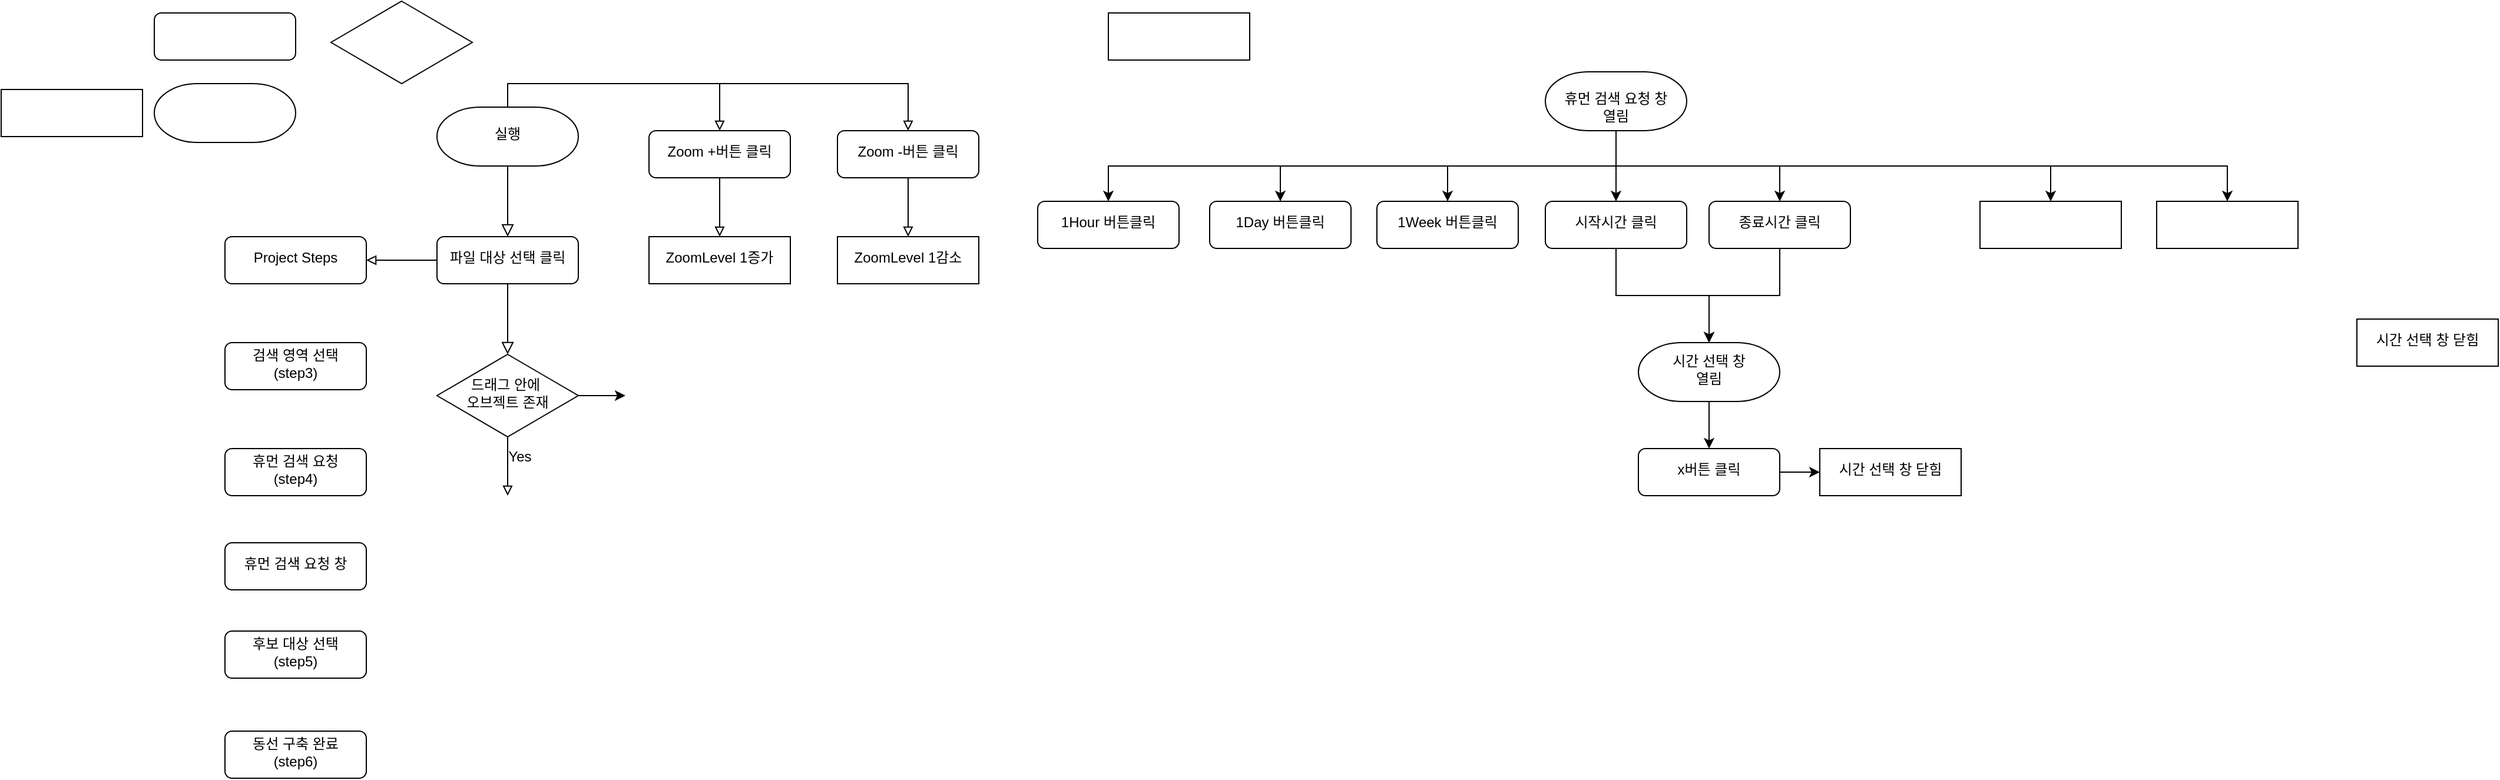 <mxfile version="24.7.7">
  <diagram id="C5RBs43oDa-KdzZeNtuy" name="Page-1">
    <mxGraphModel dx="3236" dy="1332" grid="1" gridSize="10" guides="1" tooltips="1" connect="1" arrows="1" fold="1" page="1" pageScale="1" pageWidth="827" pageHeight="1169" math="0" shadow="0">
      <root>
        <mxCell id="WIyWlLk6GJQsqaUBKTNV-0" />
        <mxCell id="WIyWlLk6GJQsqaUBKTNV-1" parent="WIyWlLk6GJQsqaUBKTNV-0" />
        <mxCell id="WIyWlLk6GJQsqaUBKTNV-2" value="" style="rounded=0;html=1;jettySize=auto;orthogonalLoop=1;fontSize=11;endArrow=block;endFill=0;endSize=8;strokeWidth=1;shadow=0;labelBackgroundColor=none;edgeStyle=orthogonalEdgeStyle;entryX=0.5;entryY=0;entryDx=0;entryDy=0;exitX=0.5;exitY=1;exitDx=0;exitDy=0;exitPerimeter=0;" parent="WIyWlLk6GJQsqaUBKTNV-1" source="2YxlZd93tx3mGEonH2gu-40" target="2YxlZd93tx3mGEonH2gu-3" edge="1">
          <mxGeometry relative="1" as="geometry">
            <mxPoint x="420" y="140" as="sourcePoint" />
            <mxPoint x="420" y="190" as="targetPoint" />
          </mxGeometry>
        </mxCell>
        <mxCell id="2YxlZd93tx3mGEonH2gu-38" style="edgeStyle=orthogonalEdgeStyle;rounded=0;orthogonalLoop=1;jettySize=auto;html=1;entryX=0.5;entryY=0;entryDx=0;entryDy=0;fontFamily=Helvetica;fontSize=12;fontColor=default;exitX=0.5;exitY=0;exitDx=0;exitDy=0;endArrow=block;endFill=0;exitPerimeter=0;" edge="1" parent="WIyWlLk6GJQsqaUBKTNV-1" source="2YxlZd93tx3mGEonH2gu-40" target="2YxlZd93tx3mGEonH2gu-22">
          <mxGeometry relative="1" as="geometry">
            <mxPoint x="420" y="100" as="sourcePoint" />
          </mxGeometry>
        </mxCell>
        <mxCell id="2YxlZd93tx3mGEonH2gu-39" style="edgeStyle=orthogonalEdgeStyle;rounded=0;orthogonalLoop=1;jettySize=auto;html=1;entryX=0.5;entryY=0;entryDx=0;entryDy=0;fontFamily=Helvetica;fontSize=12;fontColor=default;exitX=0.5;exitY=0;exitDx=0;exitDy=0;endArrow=block;endFill=0;exitPerimeter=0;" edge="1" parent="WIyWlLk6GJQsqaUBKTNV-1" source="2YxlZd93tx3mGEonH2gu-40" target="2YxlZd93tx3mGEonH2gu-31">
          <mxGeometry relative="1" as="geometry">
            <mxPoint x="420" y="100" as="sourcePoint" />
          </mxGeometry>
        </mxCell>
        <mxCell id="WIyWlLk6GJQsqaUBKTNV-4" value="" style="rounded=0;html=1;jettySize=auto;orthogonalLoop=1;fontSize=11;endArrow=block;endFill=0;endSize=8;strokeWidth=1;shadow=0;labelBackgroundColor=none;edgeStyle=orthogonalEdgeStyle;exitX=0.5;exitY=1;exitDx=0;exitDy=0;entryX=0.5;entryY=0;entryDx=0;entryDy=0;" parent="WIyWlLk6GJQsqaUBKTNV-1" source="2YxlZd93tx3mGEonH2gu-3" target="2YxlZd93tx3mGEonH2gu-7" edge="1">
          <mxGeometry y="20" relative="1" as="geometry">
            <mxPoint as="offset" />
            <mxPoint x="420" y="270" as="sourcePoint" />
            <mxPoint x="420" y="320" as="targetPoint" />
          </mxGeometry>
        </mxCell>
        <mxCell id="2YxlZd93tx3mGEonH2gu-2" value="" style="edgeStyle=orthogonalEdgeStyle;rounded=0;orthogonalLoop=1;jettySize=auto;endArrow=block;endFill=0;html=1;fontStyle=0;labelBackgroundColor=none;exitX=0;exitY=0.5;exitDx=0;exitDy=0;entryX=1;entryY=0.5;entryDx=0;entryDy=0;" edge="1" parent="WIyWlLk6GJQsqaUBKTNV-1" source="2YxlZd93tx3mGEonH2gu-3" target="2YxlZd93tx3mGEonH2gu-5">
          <mxGeometry x="-0.01" y="9" relative="1" as="geometry">
            <mxPoint x="300" y="229.85" as="targetPoint" />
            <mxPoint x="350" y="229.85" as="sourcePoint" />
            <mxPoint as="offset" />
          </mxGeometry>
        </mxCell>
        <mxCell id="2YxlZd93tx3mGEonH2gu-3" value="파일 대상 선택 클릭" style="rounded=1;whiteSpace=wrap;html=1;shadow=0;strokeColor=default;strokeWidth=1;align=center;verticalAlign=middle;spacingTop=-4;spacing=6;fontFamily=Helvetica;fontSize=12;fontColor=default;fillColor=default;" vertex="1" parent="WIyWlLk6GJQsqaUBKTNV-1">
          <mxGeometry x="360" y="210" width="120" height="40" as="geometry" />
        </mxCell>
        <mxCell id="2YxlZd93tx3mGEonH2gu-5" value="Project Steps" style="rounded=1;whiteSpace=wrap;html=1;shadow=0;strokeColor=default;strokeWidth=1;align=center;verticalAlign=middle;spacingTop=-4;spacing=6;fontFamily=Helvetica;fontSize=12;fontColor=default;fillColor=default;" vertex="1" parent="WIyWlLk6GJQsqaUBKTNV-1">
          <mxGeometry x="180" y="210" width="120" height="40" as="geometry" />
        </mxCell>
        <mxCell id="2YxlZd93tx3mGEonH2gu-8" style="edgeStyle=orthogonalEdgeStyle;rounded=0;orthogonalLoop=1;jettySize=auto;html=1;fontFamily=Helvetica;fontSize=12;fontColor=default;endArrow=block;endFill=0;labelBackgroundColor=none;" edge="1" parent="WIyWlLk6GJQsqaUBKTNV-1" source="2YxlZd93tx3mGEonH2gu-7">
          <mxGeometry relative="1" as="geometry">
            <mxPoint x="420.0" y="430" as="targetPoint" />
          </mxGeometry>
        </mxCell>
        <mxCell id="2YxlZd93tx3mGEonH2gu-9" value="Yes" style="edgeLabel;html=1;align=center;verticalAlign=middle;resizable=0;points=[];shadow=0;strokeColor=default;strokeWidth=1;spacingTop=-4;spacing=6;fontFamily=Helvetica;fontSize=12;fontColor=default;fillColor=default;" vertex="1" connectable="0" parent="2YxlZd93tx3mGEonH2gu-8">
          <mxGeometry x="-0.246" y="-2" relative="1" as="geometry">
            <mxPoint x="12" as="offset" />
          </mxGeometry>
        </mxCell>
        <mxCell id="2YxlZd93tx3mGEonH2gu-10" style="edgeStyle=orthogonalEdgeStyle;rounded=0;orthogonalLoop=1;jettySize=auto;html=1;fontFamily=Helvetica;fontSize=12;fontColor=default;" edge="1" parent="WIyWlLk6GJQsqaUBKTNV-1" source="2YxlZd93tx3mGEonH2gu-7">
          <mxGeometry relative="1" as="geometry">
            <mxPoint x="520" y="345" as="targetPoint" />
          </mxGeometry>
        </mxCell>
        <mxCell id="2YxlZd93tx3mGEonH2gu-7" value="드래그 안에&amp;nbsp;&lt;div&gt;오브젝트 존재&lt;/div&gt;" style="rhombus;whiteSpace=wrap;html=1;shadow=0;strokeColor=default;strokeWidth=1;align=center;verticalAlign=middle;spacingTop=-4;spacing=6;fontFamily=Helvetica;fontSize=12;fontColor=default;fillColor=default;" vertex="1" parent="WIyWlLk6GJQsqaUBKTNV-1">
          <mxGeometry x="360" y="310" width="120" height="70" as="geometry" />
        </mxCell>
        <mxCell id="2YxlZd93tx3mGEonH2gu-11" value="검색 영역 선택(step3)" style="rounded=1;whiteSpace=wrap;html=1;shadow=0;strokeColor=default;strokeWidth=1;align=center;verticalAlign=middle;spacingTop=-4;spacing=6;fontFamily=Helvetica;fontSize=12;fontColor=default;fillColor=default;" vertex="1" parent="WIyWlLk6GJQsqaUBKTNV-1">
          <mxGeometry x="180" y="300" width="120" height="40" as="geometry" />
        </mxCell>
        <mxCell id="2YxlZd93tx3mGEonH2gu-12" value="휴먼 검색 요청&lt;div&gt;(step4)&lt;/div&gt;" style="rounded=1;whiteSpace=wrap;html=1;shadow=0;strokeColor=default;strokeWidth=1;align=center;verticalAlign=middle;spacingTop=-4;spacing=6;fontFamily=Helvetica;fontSize=12;fontColor=default;fillColor=default;" vertex="1" parent="WIyWlLk6GJQsqaUBKTNV-1">
          <mxGeometry x="180" y="390" width="120" height="40" as="geometry" />
        </mxCell>
        <mxCell id="2YxlZd93tx3mGEonH2gu-13" value="휴먼 검색 요청 창" style="rounded=1;whiteSpace=wrap;html=1;shadow=0;strokeColor=default;strokeWidth=1;align=center;verticalAlign=middle;spacingTop=-4;spacing=6;fontFamily=Helvetica;fontSize=12;fontColor=default;fillColor=default;" vertex="1" parent="WIyWlLk6GJQsqaUBKTNV-1">
          <mxGeometry x="180" y="470" width="120" height="40" as="geometry" />
        </mxCell>
        <mxCell id="2YxlZd93tx3mGEonH2gu-14" value="후보 대상 선택&lt;br&gt;(step5)" style="rounded=1;whiteSpace=wrap;html=1;shadow=0;strokeColor=default;strokeWidth=1;align=center;verticalAlign=middle;spacingTop=-4;spacing=6;fontFamily=Helvetica;fontSize=12;fontColor=default;fillColor=default;" vertex="1" parent="WIyWlLk6GJQsqaUBKTNV-1">
          <mxGeometry x="180" y="545" width="120" height="40" as="geometry" />
        </mxCell>
        <mxCell id="2YxlZd93tx3mGEonH2gu-15" value="동선 구축 완료&lt;div&gt;(step6)&lt;/div&gt;" style="rounded=1;whiteSpace=wrap;html=1;shadow=0;strokeColor=default;strokeWidth=1;align=center;verticalAlign=middle;spacingTop=-4;spacing=6;fontFamily=Helvetica;fontSize=12;fontColor=default;fillColor=default;" vertex="1" parent="WIyWlLk6GJQsqaUBKTNV-1">
          <mxGeometry x="180" y="630" width="120" height="40" as="geometry" />
        </mxCell>
        <mxCell id="2YxlZd93tx3mGEonH2gu-17" value="" style="rounded=1;whiteSpace=wrap;html=1;shadow=0;strokeColor=default;strokeWidth=1;align=center;verticalAlign=middle;spacingTop=-4;spacing=6;fontFamily=Helvetica;fontSize=12;fontColor=default;fillColor=default;" vertex="1" parent="WIyWlLk6GJQsqaUBKTNV-1">
          <mxGeometry x="120" y="20" width="120" height="40" as="geometry" />
        </mxCell>
        <mxCell id="2YxlZd93tx3mGEonH2gu-18" value="" style="rhombus;whiteSpace=wrap;html=1;shadow=0;strokeColor=default;strokeWidth=1;align=center;verticalAlign=middle;spacingTop=-4;spacing=6;fontFamily=Helvetica;fontSize=12;fontColor=default;fillColor=default;" vertex="1" parent="WIyWlLk6GJQsqaUBKTNV-1">
          <mxGeometry x="270" y="10" width="120" height="70" as="geometry" />
        </mxCell>
        <mxCell id="2YxlZd93tx3mGEonH2gu-33" style="edgeStyle=orthogonalEdgeStyle;rounded=0;orthogonalLoop=1;jettySize=auto;html=1;fontFamily=Helvetica;fontSize=12;fontColor=default;labelBackgroundColor=none;endArrow=block;endFill=0;" edge="1" parent="WIyWlLk6GJQsqaUBKTNV-1" source="2YxlZd93tx3mGEonH2gu-22" target="2YxlZd93tx3mGEonH2gu-30">
          <mxGeometry relative="1" as="geometry" />
        </mxCell>
        <mxCell id="2YxlZd93tx3mGEonH2gu-22" value="Zoom +버튼 클릭" style="rounded=1;whiteSpace=wrap;html=1;shadow=0;strokeColor=default;strokeWidth=1;align=center;verticalAlign=middle;spacingTop=-4;spacing=6;fontFamily=Helvetica;fontSize=12;fontColor=default;fillColor=default;" vertex="1" parent="WIyWlLk6GJQsqaUBKTNV-1">
          <mxGeometry x="540" y="120" width="120" height="40" as="geometry" />
        </mxCell>
        <mxCell id="2YxlZd93tx3mGEonH2gu-30" value="ZoomLevel 1증가" style="rounded=0;whiteSpace=wrap;html=1;shadow=0;strokeColor=default;strokeWidth=1;align=center;verticalAlign=middle;spacingTop=-4;spacing=6;fontFamily=Helvetica;fontSize=12;fontColor=default;fillColor=default;" vertex="1" parent="WIyWlLk6GJQsqaUBKTNV-1">
          <mxGeometry x="540" y="210" width="120" height="40" as="geometry" />
        </mxCell>
        <mxCell id="2YxlZd93tx3mGEonH2gu-34" style="edgeStyle=orthogonalEdgeStyle;rounded=0;orthogonalLoop=1;jettySize=auto;html=1;entryX=0.5;entryY=0;entryDx=0;entryDy=0;fontFamily=Helvetica;fontSize=12;fontColor=default;labelBackgroundColor=none;endArrow=block;endFill=0;" edge="1" parent="WIyWlLk6GJQsqaUBKTNV-1" source="2YxlZd93tx3mGEonH2gu-31" target="2YxlZd93tx3mGEonH2gu-32">
          <mxGeometry relative="1" as="geometry" />
        </mxCell>
        <mxCell id="2YxlZd93tx3mGEonH2gu-31" value="Zoom -버튼 클릭" style="rounded=1;whiteSpace=wrap;html=1;shadow=0;strokeColor=default;strokeWidth=1;align=center;verticalAlign=middle;spacingTop=-4;spacing=6;fontFamily=Helvetica;fontSize=12;fontColor=default;fillColor=default;" vertex="1" parent="WIyWlLk6GJQsqaUBKTNV-1">
          <mxGeometry x="700" y="120" width="120" height="40" as="geometry" />
        </mxCell>
        <mxCell id="2YxlZd93tx3mGEonH2gu-32" value="ZoomLevel 1감소" style="rounded=0;whiteSpace=wrap;html=1;shadow=0;strokeColor=default;strokeWidth=1;align=center;verticalAlign=middle;spacingTop=-4;spacing=6;fontFamily=Helvetica;fontSize=12;fontColor=default;fillColor=default;" vertex="1" parent="WIyWlLk6GJQsqaUBKTNV-1">
          <mxGeometry x="700" y="210" width="120" height="40" as="geometry" />
        </mxCell>
        <mxCell id="2YxlZd93tx3mGEonH2gu-40" value="실행" style="strokeWidth=1;html=1;shape=mxgraph.flowchart.terminator;whiteSpace=wrap;shadow=0;strokeColor=default;align=center;verticalAlign=middle;spacingTop=-4;spacing=6;fontFamily=Helvetica;fontSize=12;fontColor=default;fillColor=default;" vertex="1" parent="WIyWlLk6GJQsqaUBKTNV-1">
          <mxGeometry x="360" y="100" width="120" height="50" as="geometry" />
        </mxCell>
        <mxCell id="2YxlZd93tx3mGEonH2gu-42" value="" style="strokeWidth=1;html=1;shape=mxgraph.flowchart.terminator;whiteSpace=wrap;shadow=0;strokeColor=default;align=center;verticalAlign=middle;spacingTop=-4;spacing=6;fontFamily=Helvetica;fontSize=12;fontColor=default;fillColor=default;" vertex="1" parent="WIyWlLk6GJQsqaUBKTNV-1">
          <mxGeometry x="120" y="80" width="120" height="50" as="geometry" />
        </mxCell>
        <mxCell id="2YxlZd93tx3mGEonH2gu-44" style="edgeStyle=orthogonalEdgeStyle;rounded=0;orthogonalLoop=1;jettySize=auto;html=1;fontFamily=Helvetica;fontSize=12;fontColor=default;entryX=0.5;entryY=0;entryDx=0;entryDy=0;exitX=0.5;exitY=1;exitDx=0;exitDy=0;exitPerimeter=0;" edge="1" parent="WIyWlLk6GJQsqaUBKTNV-1" source="2YxlZd93tx3mGEonH2gu-43" target="2YxlZd93tx3mGEonH2gu-45">
          <mxGeometry relative="1" as="geometry">
            <mxPoint x="1200" y="160" as="targetPoint" />
          </mxGeometry>
        </mxCell>
        <mxCell id="2YxlZd93tx3mGEonH2gu-48" style="edgeStyle=orthogonalEdgeStyle;rounded=0;orthogonalLoop=1;jettySize=auto;html=1;entryX=0.5;entryY=0;entryDx=0;entryDy=0;fontFamily=Helvetica;fontSize=12;fontColor=default;exitX=0.5;exitY=1;exitDx=0;exitDy=0;exitPerimeter=0;" edge="1" parent="WIyWlLk6GJQsqaUBKTNV-1" source="2YxlZd93tx3mGEonH2gu-43" target="2YxlZd93tx3mGEonH2gu-47">
          <mxGeometry relative="1" as="geometry">
            <mxPoint x="1200" y="100" as="sourcePoint" />
          </mxGeometry>
        </mxCell>
        <mxCell id="2YxlZd93tx3mGEonH2gu-49" style="edgeStyle=orthogonalEdgeStyle;rounded=0;orthogonalLoop=1;jettySize=auto;html=1;fontFamily=Helvetica;fontSize=12;fontColor=default;exitX=0.5;exitY=1;exitDx=0;exitDy=0;exitPerimeter=0;" edge="1" parent="WIyWlLk6GJQsqaUBKTNV-1" source="2YxlZd93tx3mGEonH2gu-43" target="2YxlZd93tx3mGEonH2gu-46">
          <mxGeometry relative="1" as="geometry" />
        </mxCell>
        <mxCell id="2YxlZd93tx3mGEonH2gu-52" style="edgeStyle=orthogonalEdgeStyle;rounded=0;orthogonalLoop=1;jettySize=auto;html=1;exitX=0.5;exitY=1;exitDx=0;exitDy=0;exitPerimeter=0;entryX=0.5;entryY=0;entryDx=0;entryDy=0;fontFamily=Helvetica;fontSize=12;fontColor=default;" edge="1" parent="WIyWlLk6GJQsqaUBKTNV-1" source="2YxlZd93tx3mGEonH2gu-43" target="2YxlZd93tx3mGEonH2gu-51">
          <mxGeometry relative="1" as="geometry" />
        </mxCell>
        <mxCell id="2YxlZd93tx3mGEonH2gu-60" style="edgeStyle=orthogonalEdgeStyle;rounded=0;orthogonalLoop=1;jettySize=auto;html=1;entryX=0.5;entryY=0;entryDx=0;entryDy=0;fontFamily=Helvetica;fontSize=12;fontColor=default;exitX=0.5;exitY=1;exitDx=0;exitDy=0;exitPerimeter=0;" edge="1" parent="WIyWlLk6GJQsqaUBKTNV-1" source="2YxlZd93tx3mGEonH2gu-43" target="2YxlZd93tx3mGEonH2gu-50">
          <mxGeometry relative="1" as="geometry" />
        </mxCell>
        <mxCell id="2YxlZd93tx3mGEonH2gu-61" style="edgeStyle=orthogonalEdgeStyle;rounded=0;orthogonalLoop=1;jettySize=auto;html=1;fontFamily=Helvetica;fontSize=12;fontColor=default;exitX=0.5;exitY=1;exitDx=0;exitDy=0;exitPerimeter=0;" edge="1" parent="WIyWlLk6GJQsqaUBKTNV-1" source="2YxlZd93tx3mGEonH2gu-43" target="2YxlZd93tx3mGEonH2gu-55">
          <mxGeometry relative="1" as="geometry" />
        </mxCell>
        <mxCell id="2YxlZd93tx3mGEonH2gu-62" style="edgeStyle=orthogonalEdgeStyle;rounded=0;orthogonalLoop=1;jettySize=auto;html=1;fontFamily=Helvetica;fontSize=12;fontColor=default;exitX=0.5;exitY=1;exitDx=0;exitDy=0;exitPerimeter=0;" edge="1" parent="WIyWlLk6GJQsqaUBKTNV-1" source="2YxlZd93tx3mGEonH2gu-43" target="2YxlZd93tx3mGEonH2gu-56">
          <mxGeometry relative="1" as="geometry" />
        </mxCell>
        <mxCell id="2YxlZd93tx3mGEonH2gu-43" value="&lt;br&gt;&lt;span style=&quot;color: rgb(0, 0, 0); font-family: Helvetica; font-size: 12px; font-style: normal; font-variant-ligatures: normal; font-variant-caps: normal; font-weight: 400; letter-spacing: normal; orphans: 2; text-align: center; text-indent: 0px; text-transform: none; widows: 2; word-spacing: 0px; -webkit-text-stroke-width: 0px; white-space: normal; background-color: rgb(251, 251, 251); text-decoration-thickness: initial; text-decoration-style: initial; text-decoration-color: initial; display: inline !important; float: none;&quot;&gt;휴먼 검색 요청 창&lt;/span&gt;&lt;br&gt;열림" style="strokeWidth=1;html=1;shape=mxgraph.flowchart.terminator;whiteSpace=wrap;shadow=0;strokeColor=default;align=center;verticalAlign=middle;spacingTop=-4;spacing=6;fontFamily=Helvetica;fontSize=12;fontColor=default;fillColor=default;" vertex="1" parent="WIyWlLk6GJQsqaUBKTNV-1">
          <mxGeometry x="1301" y="70" width="120" height="50" as="geometry" />
        </mxCell>
        <mxCell id="2YxlZd93tx3mGEonH2gu-45" value="1Week 버튼클릭" style="rounded=1;whiteSpace=wrap;html=1;shadow=0;strokeColor=default;strokeWidth=1;align=center;verticalAlign=middle;spacingTop=-4;spacing=6;fontFamily=Helvetica;fontSize=12;fontColor=default;fillColor=default;" vertex="1" parent="WIyWlLk6GJQsqaUBKTNV-1">
          <mxGeometry x="1158" y="180" width="120" height="40" as="geometry" />
        </mxCell>
        <mxCell id="2YxlZd93tx3mGEonH2gu-46" value="시작시간 클릭" style="rounded=1;whiteSpace=wrap;html=1;shadow=0;strokeColor=default;strokeWidth=1;align=center;verticalAlign=middle;spacingTop=-4;spacing=6;fontFamily=Helvetica;fontSize=12;fontColor=default;fillColor=default;" vertex="1" parent="WIyWlLk6GJQsqaUBKTNV-1">
          <mxGeometry x="1301" y="180" width="120" height="40" as="geometry" />
        </mxCell>
        <mxCell id="2YxlZd93tx3mGEonH2gu-47" value="1Day 버튼클릭" style="rounded=1;whiteSpace=wrap;html=1;shadow=0;strokeColor=default;strokeWidth=1;align=center;verticalAlign=middle;spacingTop=-4;spacing=6;fontFamily=Helvetica;fontSize=12;fontColor=default;fillColor=default;" vertex="1" parent="WIyWlLk6GJQsqaUBKTNV-1">
          <mxGeometry x="1016" y="180" width="120" height="40" as="geometry" />
        </mxCell>
        <mxCell id="2YxlZd93tx3mGEonH2gu-50" value="종료시간 클릭" style="rounded=1;whiteSpace=wrap;html=1;shadow=0;strokeColor=default;strokeWidth=1;align=center;verticalAlign=middle;spacingTop=-4;spacing=6;fontFamily=Helvetica;fontSize=12;fontColor=default;fillColor=default;" vertex="1" parent="WIyWlLk6GJQsqaUBKTNV-1">
          <mxGeometry x="1440" y="180" width="120" height="40" as="geometry" />
        </mxCell>
        <mxCell id="2YxlZd93tx3mGEonH2gu-51" value="1Hour 버튼클릭" style="rounded=1;whiteSpace=wrap;html=1;shadow=0;strokeColor=default;strokeWidth=1;align=center;verticalAlign=middle;spacingTop=-4;spacing=6;fontFamily=Helvetica;fontSize=12;fontColor=default;fillColor=default;" vertex="1" parent="WIyWlLk6GJQsqaUBKTNV-1">
          <mxGeometry x="870" y="180" width="120" height="40" as="geometry" />
        </mxCell>
        <mxCell id="2YxlZd93tx3mGEonH2gu-53" value="" style="rounded=0;whiteSpace=wrap;html=1;shadow=0;strokeColor=default;strokeWidth=1;align=center;verticalAlign=middle;spacingTop=-4;spacing=6;fontFamily=Helvetica;fontSize=12;fontColor=default;fillColor=default;" vertex="1" parent="WIyWlLk6GJQsqaUBKTNV-1">
          <mxGeometry x="-10" y="85" width="120" height="40" as="geometry" />
        </mxCell>
        <mxCell id="2YxlZd93tx3mGEonH2gu-54" value="" style="rounded=0;whiteSpace=wrap;html=1;shadow=0;strokeColor=default;strokeWidth=1;align=center;verticalAlign=middle;spacingTop=-4;spacing=6;fontFamily=Helvetica;fontSize=12;fontColor=default;fillColor=default;" vertex="1" parent="WIyWlLk6GJQsqaUBKTNV-1">
          <mxGeometry x="930" y="20" width="120" height="40" as="geometry" />
        </mxCell>
        <mxCell id="2YxlZd93tx3mGEonH2gu-55" value="" style="rounded=0;whiteSpace=wrap;html=1;shadow=0;strokeColor=default;strokeWidth=1;align=center;verticalAlign=middle;spacingTop=-4;spacing=6;fontFamily=Helvetica;fontSize=12;fontColor=default;fillColor=default;" vertex="1" parent="WIyWlLk6GJQsqaUBKTNV-1">
          <mxGeometry x="1670" y="180" width="120" height="40" as="geometry" />
        </mxCell>
        <mxCell id="2YxlZd93tx3mGEonH2gu-56" value="" style="rounded=0;whiteSpace=wrap;html=1;shadow=0;strokeColor=default;strokeWidth=1;align=center;verticalAlign=middle;spacingTop=-4;spacing=6;fontFamily=Helvetica;fontSize=12;fontColor=default;fillColor=default;" vertex="1" parent="WIyWlLk6GJQsqaUBKTNV-1">
          <mxGeometry x="1820" y="180" width="120" height="40" as="geometry" />
        </mxCell>
        <mxCell id="2YxlZd93tx3mGEonH2gu-64" style="edgeStyle=orthogonalEdgeStyle;rounded=0;orthogonalLoop=1;jettySize=auto;html=1;entryX=0.5;entryY=0;entryDx=0;entryDy=0;fontFamily=Helvetica;fontSize=12;fontColor=default;" edge="1" parent="WIyWlLk6GJQsqaUBKTNV-1" source="2YxlZd93tx3mGEonH2gu-57" target="2YxlZd93tx3mGEonH2gu-66">
          <mxGeometry relative="1" as="geometry">
            <mxPoint x="1440" y="390" as="targetPoint" />
          </mxGeometry>
        </mxCell>
        <mxCell id="2YxlZd93tx3mGEonH2gu-57" value="시간 선택 창&lt;div&gt;열림&lt;/div&gt;" style="strokeWidth=1;html=1;shape=mxgraph.flowchart.terminator;whiteSpace=wrap;shadow=0;strokeColor=default;align=center;verticalAlign=middle;spacingTop=-4;spacing=6;fontFamily=Helvetica;fontSize=12;fontColor=default;fillColor=default;" vertex="1" parent="WIyWlLk6GJQsqaUBKTNV-1">
          <mxGeometry x="1380" y="300" width="120" height="50" as="geometry" />
        </mxCell>
        <mxCell id="2YxlZd93tx3mGEonH2gu-58" style="edgeStyle=orthogonalEdgeStyle;rounded=0;orthogonalLoop=1;jettySize=auto;html=1;entryX=0.5;entryY=0;entryDx=0;entryDy=0;entryPerimeter=0;fontFamily=Helvetica;fontSize=12;fontColor=default;" edge="1" parent="WIyWlLk6GJQsqaUBKTNV-1" source="2YxlZd93tx3mGEonH2gu-46" target="2YxlZd93tx3mGEonH2gu-57">
          <mxGeometry relative="1" as="geometry" />
        </mxCell>
        <mxCell id="2YxlZd93tx3mGEonH2gu-59" style="edgeStyle=orthogonalEdgeStyle;rounded=0;orthogonalLoop=1;jettySize=auto;html=1;entryX=0.5;entryY=0;entryDx=0;entryDy=0;entryPerimeter=0;fontFamily=Helvetica;fontSize=12;fontColor=default;" edge="1" parent="WIyWlLk6GJQsqaUBKTNV-1" source="2YxlZd93tx3mGEonH2gu-50" target="2YxlZd93tx3mGEonH2gu-57">
          <mxGeometry relative="1" as="geometry" />
        </mxCell>
        <mxCell id="2YxlZd93tx3mGEonH2gu-69" style="edgeStyle=orthogonalEdgeStyle;rounded=0;orthogonalLoop=1;jettySize=auto;html=1;entryX=0;entryY=0.5;entryDx=0;entryDy=0;fontFamily=Helvetica;fontSize=12;fontColor=default;" edge="1" parent="WIyWlLk6GJQsqaUBKTNV-1" source="2YxlZd93tx3mGEonH2gu-66" target="2YxlZd93tx3mGEonH2gu-67">
          <mxGeometry relative="1" as="geometry" />
        </mxCell>
        <mxCell id="2YxlZd93tx3mGEonH2gu-66" value="x버튼 클릭" style="rounded=1;whiteSpace=wrap;html=1;shadow=0;strokeColor=default;strokeWidth=1;align=center;verticalAlign=middle;spacingTop=-4;spacing=6;fontFamily=Helvetica;fontSize=12;fontColor=default;fillColor=default;" vertex="1" parent="WIyWlLk6GJQsqaUBKTNV-1">
          <mxGeometry x="1380" y="390" width="120" height="40" as="geometry" />
        </mxCell>
        <mxCell id="2YxlZd93tx3mGEonH2gu-67" value="시간 선택&amp;nbsp;&lt;span style=&quot;color: rgba(0, 0, 0, 0); font-family: monospace; font-size: 0px; text-align: start; text-wrap: nowrap;&quot;&gt;%3CmxGraphModel%3E%3Croot%3E%3CmxCell%20id%3D%220%22%2F%3E%3CmxCell%20id%3D%221%22%20parent%3D%220%22%2F%3E%3CmxCell%20id%3D%222%22%20value%3D%22%22%20style%3D%22rounded%3D0%3BwhiteSpace%3Dwrap%3Bhtml%3D1%3Bshadow%3D0%3BstrokeColor%3Ddefault%3BstrokeWidth%3D1%3Balign%3Dcenter%3BverticalAlign%3Dmiddle%3BspacingTop%3D-4%3Bspacing%3D6%3BfontFamily%3DHelvetica%3BfontSize%3D12%3BfontColor%3Ddefault%3BfillColor%3Ddefault%3B%22%20vertex%3D%221%22%20parent%3D%221%22%3E%3CmxGeometry%20x%3D%22930%22%20y%3D%2220%22%20width%3D%22120%22%20height%3D%2240%22%20as%3D%22geometry%22%2F%3E%3C%2FmxCell%3E%3C%2Froot%3E%3C%2FmxGraphModel%3E&lt;/span&gt;창 닫힘" style="rounded=0;whiteSpace=wrap;html=1;shadow=0;strokeColor=default;strokeWidth=1;align=center;verticalAlign=middle;spacingTop=-4;spacing=6;fontFamily=Helvetica;fontSize=12;fontColor=default;fillColor=default;" vertex="1" parent="WIyWlLk6GJQsqaUBKTNV-1">
          <mxGeometry x="1534" y="390" width="120" height="40" as="geometry" />
        </mxCell>
        <mxCell id="2YxlZd93tx3mGEonH2gu-68" value="시간 선택&amp;nbsp;&lt;span style=&quot;color: rgba(0, 0, 0, 0); font-family: monospace; font-size: 0px; text-align: start; text-wrap: nowrap;&quot;&gt;%3CmxGraphModel%3E%3Croot%3E%3CmxCell%20id%3D%220%22%2F%3E%3CmxCell%20id%3D%221%22%20parent%3D%220%22%2F%3E%3CmxCell%20id%3D%222%22%20value%3D%22%22%20style%3D%22rounded%3D0%3BwhiteSpace%3Dwrap%3Bhtml%3D1%3Bshadow%3D0%3BstrokeColor%3Ddefault%3BstrokeWidth%3D1%3Balign%3Dcenter%3BverticalAlign%3Dmiddle%3BspacingTop%3D-4%3Bspacing%3D6%3BfontFamily%3DHelvetica%3BfontSize%3D12%3BfontColor%3Ddefault%3BfillColor%3Ddefault%3B%22%20vertex%3D%221%22%20parent%3D%221%22%3E%3CmxGeometry%20x%3D%22930%22%20y%3D%2220%22%20width%3D%22120%22%20height%3D%2240%22%20as%3D%22geometry%22%2F%3E%3C%2FmxCell%3E%3C%2Froot%3E%3C%2FmxGraphModel%3E&lt;/span&gt;창 닫힘" style="rounded=0;whiteSpace=wrap;html=1;shadow=0;strokeColor=default;strokeWidth=1;align=center;verticalAlign=middle;spacingTop=-4;spacing=6;fontFamily=Helvetica;fontSize=12;fontColor=default;fillColor=default;" vertex="1" parent="WIyWlLk6GJQsqaUBKTNV-1">
          <mxGeometry x="1990" y="280" width="120" height="40" as="geometry" />
        </mxCell>
      </root>
    </mxGraphModel>
  </diagram>
</mxfile>
